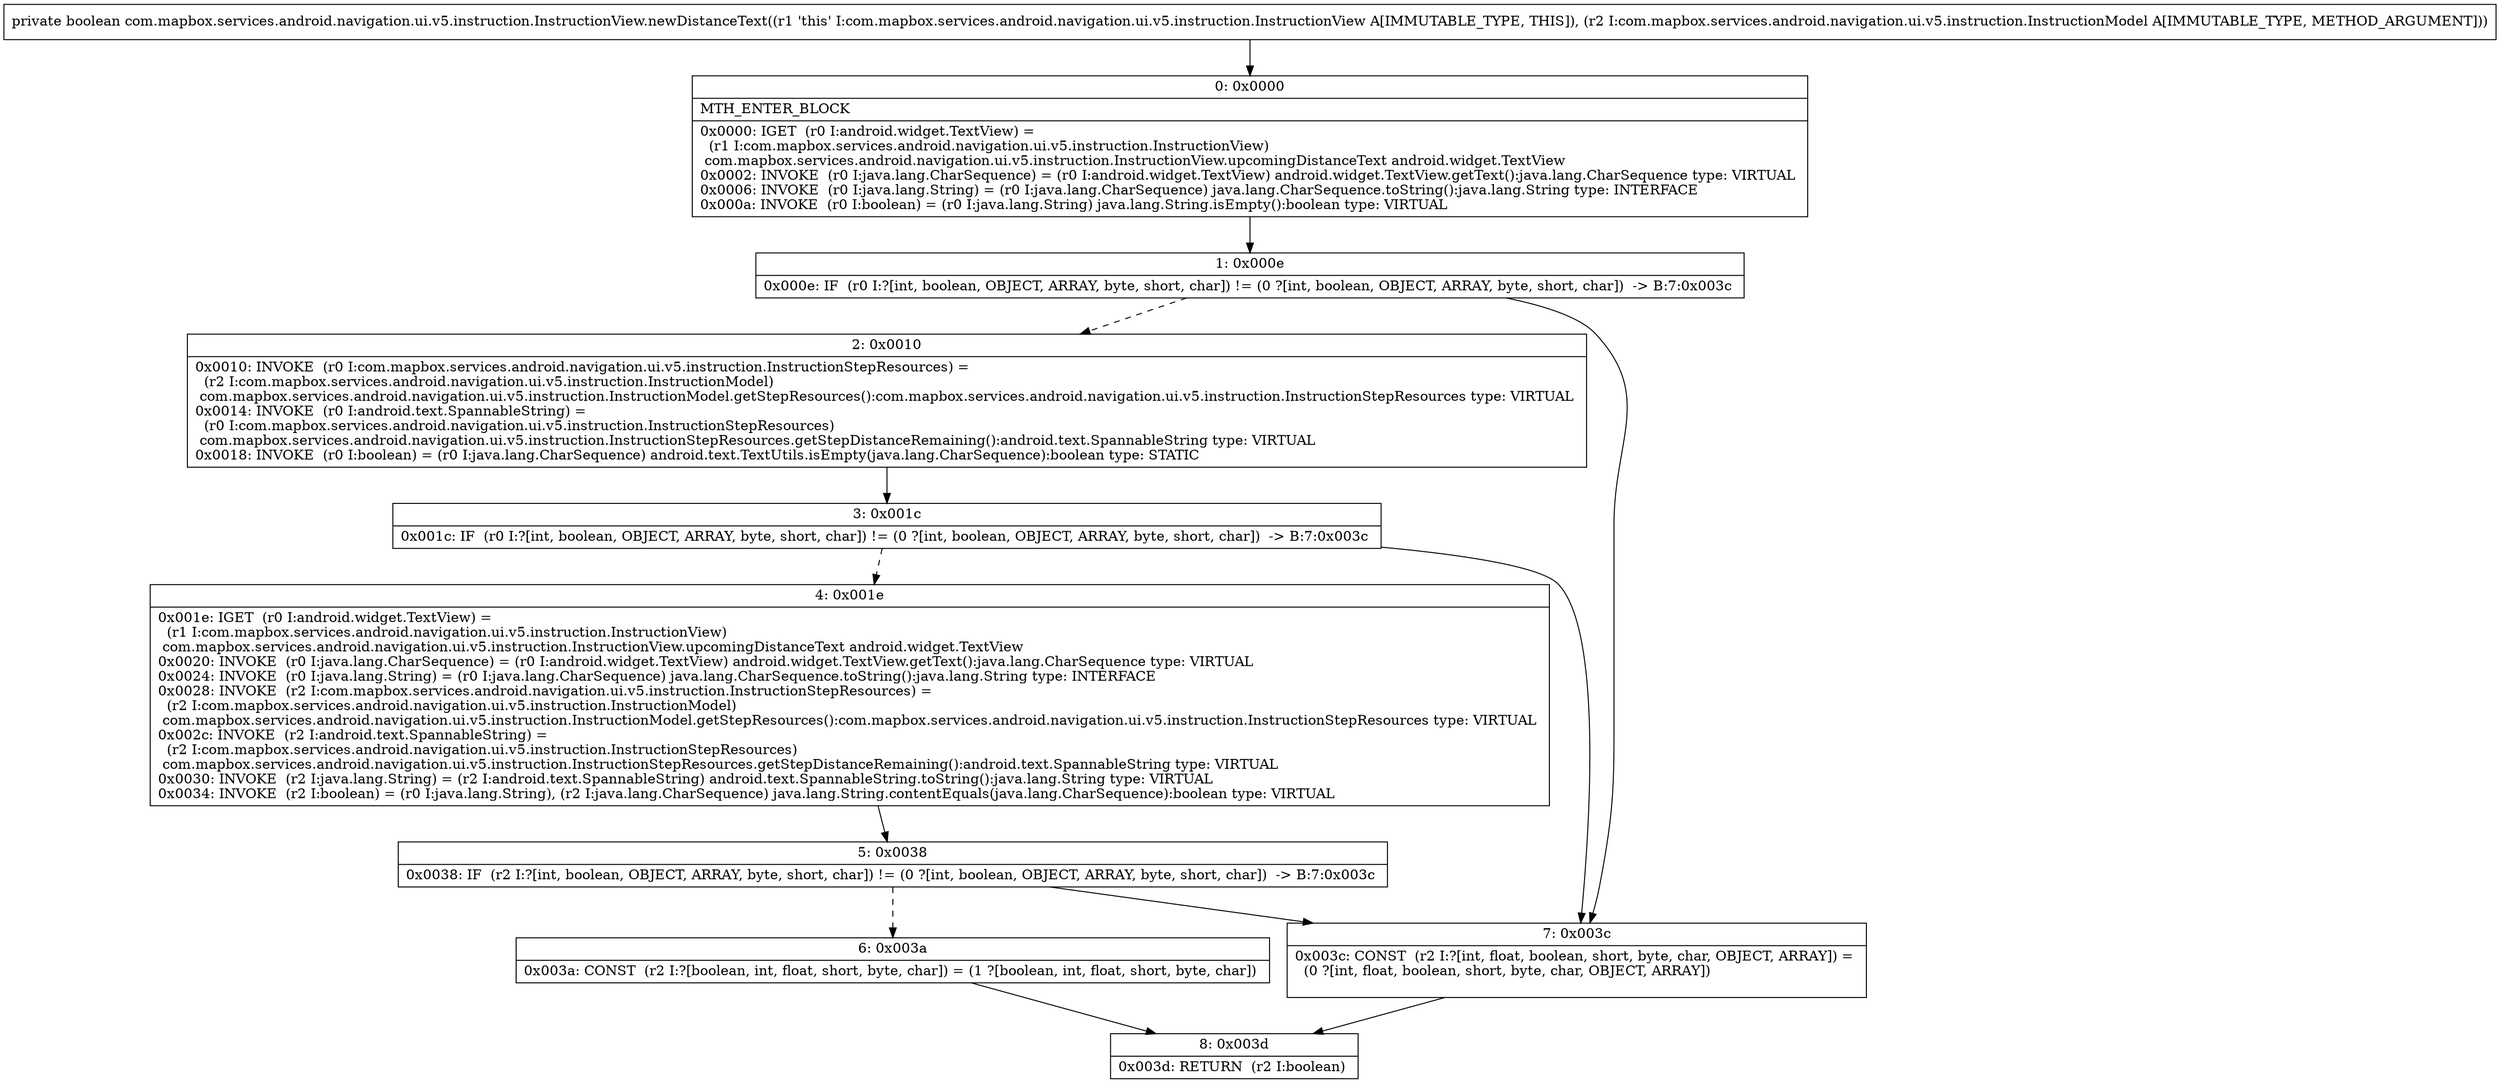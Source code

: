 digraph "CFG forcom.mapbox.services.android.navigation.ui.v5.instruction.InstructionView.newDistanceText(Lcom\/mapbox\/services\/android\/navigation\/ui\/v5\/instruction\/InstructionModel;)Z" {
Node_0 [shape=record,label="{0\:\ 0x0000|MTH_ENTER_BLOCK\l|0x0000: IGET  (r0 I:android.widget.TextView) = \l  (r1 I:com.mapbox.services.android.navigation.ui.v5.instruction.InstructionView)\l com.mapbox.services.android.navigation.ui.v5.instruction.InstructionView.upcomingDistanceText android.widget.TextView \l0x0002: INVOKE  (r0 I:java.lang.CharSequence) = (r0 I:android.widget.TextView) android.widget.TextView.getText():java.lang.CharSequence type: VIRTUAL \l0x0006: INVOKE  (r0 I:java.lang.String) = (r0 I:java.lang.CharSequence) java.lang.CharSequence.toString():java.lang.String type: INTERFACE \l0x000a: INVOKE  (r0 I:boolean) = (r0 I:java.lang.String) java.lang.String.isEmpty():boolean type: VIRTUAL \l}"];
Node_1 [shape=record,label="{1\:\ 0x000e|0x000e: IF  (r0 I:?[int, boolean, OBJECT, ARRAY, byte, short, char]) != (0 ?[int, boolean, OBJECT, ARRAY, byte, short, char])  \-\> B:7:0x003c \l}"];
Node_2 [shape=record,label="{2\:\ 0x0010|0x0010: INVOKE  (r0 I:com.mapbox.services.android.navigation.ui.v5.instruction.InstructionStepResources) = \l  (r2 I:com.mapbox.services.android.navigation.ui.v5.instruction.InstructionModel)\l com.mapbox.services.android.navigation.ui.v5.instruction.InstructionModel.getStepResources():com.mapbox.services.android.navigation.ui.v5.instruction.InstructionStepResources type: VIRTUAL \l0x0014: INVOKE  (r0 I:android.text.SpannableString) = \l  (r0 I:com.mapbox.services.android.navigation.ui.v5.instruction.InstructionStepResources)\l com.mapbox.services.android.navigation.ui.v5.instruction.InstructionStepResources.getStepDistanceRemaining():android.text.SpannableString type: VIRTUAL \l0x0018: INVOKE  (r0 I:boolean) = (r0 I:java.lang.CharSequence) android.text.TextUtils.isEmpty(java.lang.CharSequence):boolean type: STATIC \l}"];
Node_3 [shape=record,label="{3\:\ 0x001c|0x001c: IF  (r0 I:?[int, boolean, OBJECT, ARRAY, byte, short, char]) != (0 ?[int, boolean, OBJECT, ARRAY, byte, short, char])  \-\> B:7:0x003c \l}"];
Node_4 [shape=record,label="{4\:\ 0x001e|0x001e: IGET  (r0 I:android.widget.TextView) = \l  (r1 I:com.mapbox.services.android.navigation.ui.v5.instruction.InstructionView)\l com.mapbox.services.android.navigation.ui.v5.instruction.InstructionView.upcomingDistanceText android.widget.TextView \l0x0020: INVOKE  (r0 I:java.lang.CharSequence) = (r0 I:android.widget.TextView) android.widget.TextView.getText():java.lang.CharSequence type: VIRTUAL \l0x0024: INVOKE  (r0 I:java.lang.String) = (r0 I:java.lang.CharSequence) java.lang.CharSequence.toString():java.lang.String type: INTERFACE \l0x0028: INVOKE  (r2 I:com.mapbox.services.android.navigation.ui.v5.instruction.InstructionStepResources) = \l  (r2 I:com.mapbox.services.android.navigation.ui.v5.instruction.InstructionModel)\l com.mapbox.services.android.navigation.ui.v5.instruction.InstructionModel.getStepResources():com.mapbox.services.android.navigation.ui.v5.instruction.InstructionStepResources type: VIRTUAL \l0x002c: INVOKE  (r2 I:android.text.SpannableString) = \l  (r2 I:com.mapbox.services.android.navigation.ui.v5.instruction.InstructionStepResources)\l com.mapbox.services.android.navigation.ui.v5.instruction.InstructionStepResources.getStepDistanceRemaining():android.text.SpannableString type: VIRTUAL \l0x0030: INVOKE  (r2 I:java.lang.String) = (r2 I:android.text.SpannableString) android.text.SpannableString.toString():java.lang.String type: VIRTUAL \l0x0034: INVOKE  (r2 I:boolean) = (r0 I:java.lang.String), (r2 I:java.lang.CharSequence) java.lang.String.contentEquals(java.lang.CharSequence):boolean type: VIRTUAL \l}"];
Node_5 [shape=record,label="{5\:\ 0x0038|0x0038: IF  (r2 I:?[int, boolean, OBJECT, ARRAY, byte, short, char]) != (0 ?[int, boolean, OBJECT, ARRAY, byte, short, char])  \-\> B:7:0x003c \l}"];
Node_6 [shape=record,label="{6\:\ 0x003a|0x003a: CONST  (r2 I:?[boolean, int, float, short, byte, char]) = (1 ?[boolean, int, float, short, byte, char]) \l}"];
Node_7 [shape=record,label="{7\:\ 0x003c|0x003c: CONST  (r2 I:?[int, float, boolean, short, byte, char, OBJECT, ARRAY]) = \l  (0 ?[int, float, boolean, short, byte, char, OBJECT, ARRAY])\l \l}"];
Node_8 [shape=record,label="{8\:\ 0x003d|0x003d: RETURN  (r2 I:boolean) \l}"];
MethodNode[shape=record,label="{private boolean com.mapbox.services.android.navigation.ui.v5.instruction.InstructionView.newDistanceText((r1 'this' I:com.mapbox.services.android.navigation.ui.v5.instruction.InstructionView A[IMMUTABLE_TYPE, THIS]), (r2 I:com.mapbox.services.android.navigation.ui.v5.instruction.InstructionModel A[IMMUTABLE_TYPE, METHOD_ARGUMENT])) }"];
MethodNode -> Node_0;
Node_0 -> Node_1;
Node_1 -> Node_2[style=dashed];
Node_1 -> Node_7;
Node_2 -> Node_3;
Node_3 -> Node_4[style=dashed];
Node_3 -> Node_7;
Node_4 -> Node_5;
Node_5 -> Node_6[style=dashed];
Node_5 -> Node_7;
Node_6 -> Node_8;
Node_7 -> Node_8;
}

